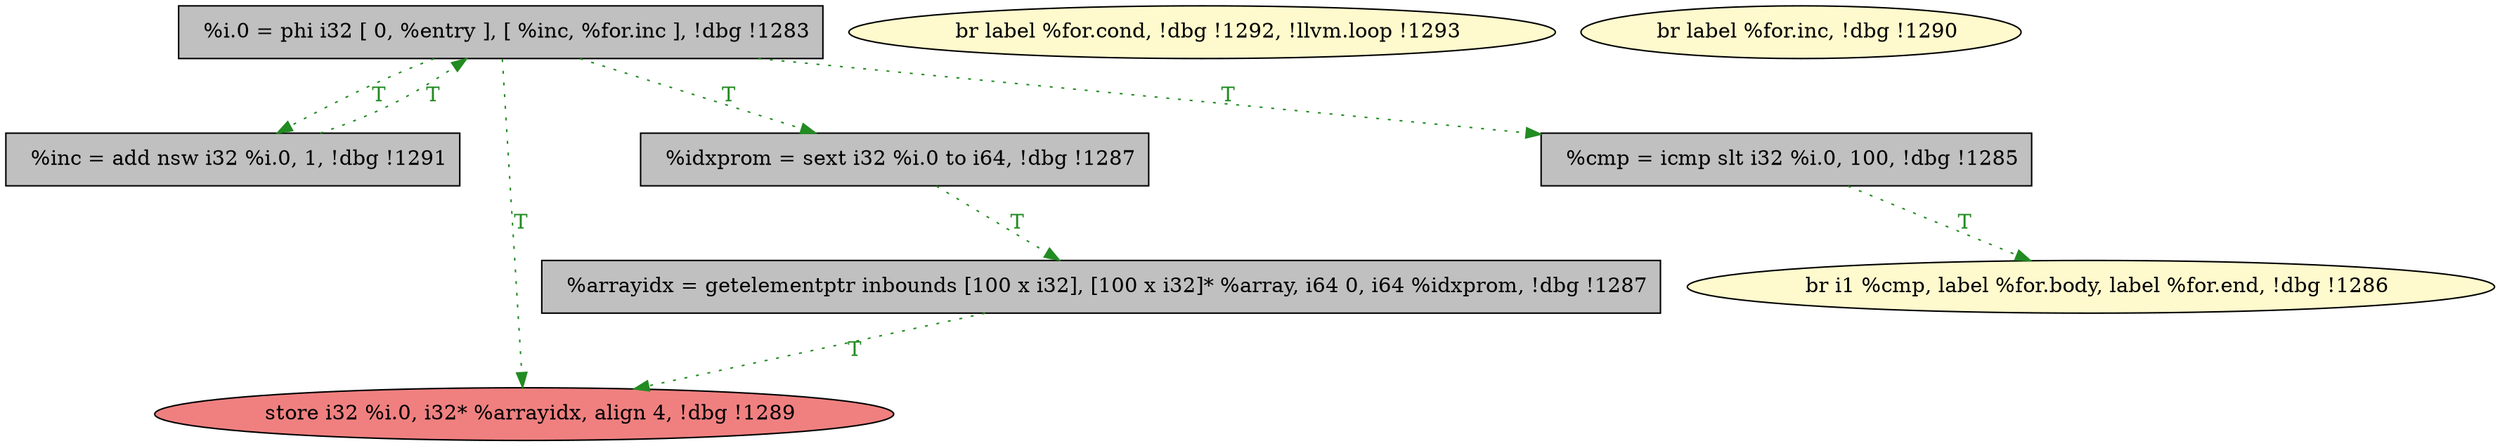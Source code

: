 
digraph G {


node166 [fillcolor=grey,label="  %arrayidx = getelementptr inbounds [100 x i32], [100 x i32]* %array, i64 0, i64 %idxprom, !dbg !1287",shape=rectangle,style=filled ]
node165 [fillcolor=lightcoral,label="  store i32 %i.0, i32* %arrayidx, align 4, !dbg !1289",shape=ellipse,style=filled ]
node164 [fillcolor=grey,label="  %idxprom = sext i32 %i.0 to i64, !dbg !1287",shape=rectangle,style=filled ]
node159 [fillcolor=grey,label="  %inc = add nsw i32 %i.0, 1, !dbg !1291",shape=rectangle,style=filled ]
node163 [fillcolor=lemonchiffon,label="  br i1 %cmp, label %for.body, label %for.end, !dbg !1286",shape=ellipse,style=filled ]
node158 [fillcolor=lemonchiffon,label="  br label %for.cond, !dbg !1292, !llvm.loop !1293",shape=ellipse,style=filled ]
node160 [fillcolor=lemonchiffon,label="  br label %for.inc, !dbg !1290",shape=ellipse,style=filled ]
node161 [fillcolor=grey,label="  %cmp = icmp slt i32 %i.0, 100, !dbg !1285",shape=rectangle,style=filled ]
node162 [fillcolor=grey,label="  %i.0 = phi i32 [ 0, %entry ], [ %inc, %for.inc ], !dbg !1283",shape=rectangle,style=filled ]

node162->node165 [style=dotted,color=forestgreen,label="T",fontcolor=forestgreen ]
node162->node159 [style=dotted,color=forestgreen,label="T",fontcolor=forestgreen ]
node162->node161 [style=dotted,color=forestgreen,label="T",fontcolor=forestgreen ]
node166->node165 [style=dotted,color=forestgreen,label="T",fontcolor=forestgreen ]
node164->node166 [style=dotted,color=forestgreen,label="T",fontcolor=forestgreen ]
node162->node164 [style=dotted,color=forestgreen,label="T",fontcolor=forestgreen ]
node161->node163 [style=dotted,color=forestgreen,label="T",fontcolor=forestgreen ]
node159->node162 [style=dotted,color=forestgreen,label="T",fontcolor=forestgreen ]


}
